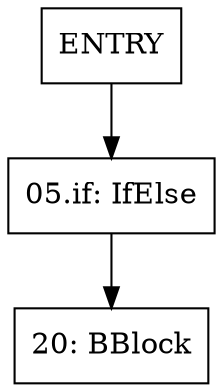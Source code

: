 digraph G {
node [shape=box]
"ENTRY" -> "05.if"
"05.if" [label="05.if: IfElse"]
"20" [label="20: BBlock"]
"05.if" -> "20"
}
